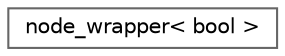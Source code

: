 digraph "Graphical Class Hierarchy"
{
 // LATEX_PDF_SIZE
  bgcolor="transparent";
  edge [fontname=Helvetica,fontsize=10,labelfontname=Helvetica,labelfontsize=10];
  node [fontname=Helvetica,fontsize=10,shape=box,height=0.2,width=0.4];
  rankdir="LR";
  Node0 [id="Node000000",label="node_wrapper\< bool \>",height=0.2,width=0.4,color="grey40", fillcolor="white", style="filled",URL="$structnode__wrapper_3_01bool_01_4.html",tooltip=" "];
}
